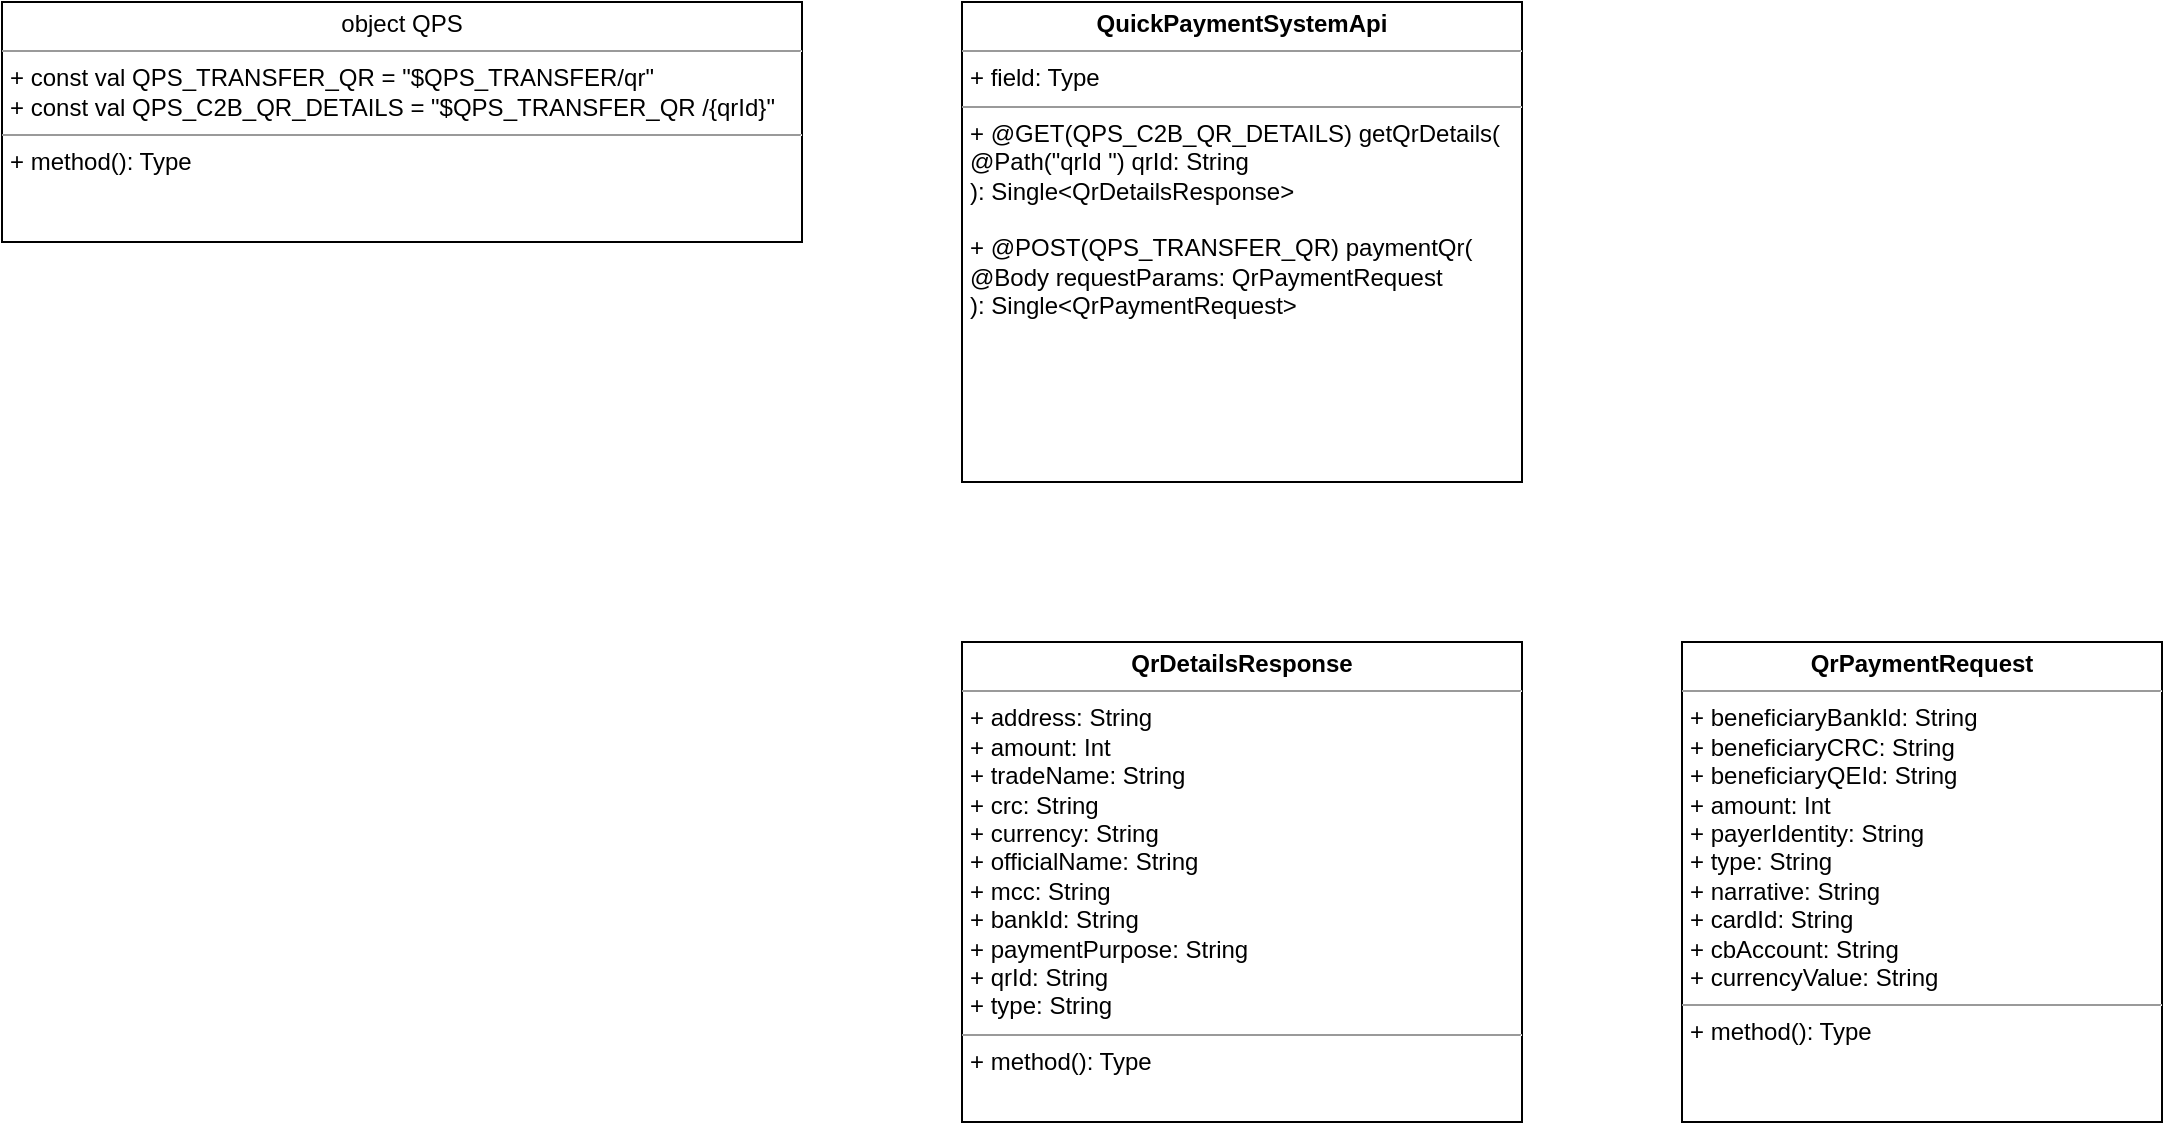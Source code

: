 <mxfile version="15.8.6" type="github">
  <diagram id="-LzsaV0KPUQlTKF1Bxdr" name="Page-1">
    <mxGraphModel dx="677" dy="368" grid="1" gridSize="10" guides="1" tooltips="1" connect="1" arrows="1" fold="1" page="1" pageScale="1" pageWidth="850" pageHeight="1100" math="0" shadow="0">
      <root>
        <mxCell id="0" />
        <mxCell id="1" parent="0" />
        <mxCell id="-ktKiQP-xmmqzKUIf1xt-1" value="&lt;p style=&quot;margin: 0px ; margin-top: 4px ; text-align: center&quot;&gt;object QPS&lt;br&gt;&lt;/p&gt;&lt;hr size=&quot;1&quot;&gt;&lt;p style=&quot;margin: 0px ; margin-left: 4px&quot;&gt;+ const val QPS_TRANSFER_QR = &quot;$QPS_TRANSFER/qr&quot;&lt;/p&gt;&lt;p style=&quot;margin: 0px ; margin-left: 4px&quot;&gt;+ const val QPS_C2B_QR_DETAILS = &quot;$QPS_TRANSFER_QR /{qrId}&quot;&lt;br&gt;&lt;/p&gt;&lt;hr size=&quot;1&quot;&gt;&lt;p style=&quot;margin: 0px ; margin-left: 4px&quot;&gt;+ method(): Type&lt;/p&gt;" style="verticalAlign=top;align=left;overflow=fill;fontSize=12;fontFamily=Helvetica;html=1;" vertex="1" parent="1">
          <mxGeometry x="120" y="200" width="400" height="120" as="geometry" />
        </mxCell>
        <mxCell id="-ktKiQP-xmmqzKUIf1xt-2" value="&lt;p style=&quot;margin: 0px ; margin-top: 4px ; text-align: center&quot;&gt;&lt;b&gt;QuickPaymentSystemApi&lt;/b&gt;&lt;/p&gt;&lt;hr size=&quot;1&quot;&gt;&lt;p style=&quot;margin: 0px ; margin-left: 4px&quot;&gt;+ field: Type&lt;/p&gt;&lt;hr size=&quot;1&quot;&gt;&lt;p style=&quot;margin: 0px ; margin-left: 4px&quot;&gt;+ @GET(QPS_C2B_QR_DETAILS) getQrDetails(&lt;/p&gt;&lt;p style=&quot;margin: 0px ; margin-left: 4px&quot;&gt;@Path(&quot;qrId	&quot;) qrId: String&lt;br&gt;&lt;/p&gt;&lt;p style=&quot;margin: 0px ; margin-left: 4px&quot;&gt;): Single&amp;lt;QrDetailsResponse&amp;gt;&lt;/p&gt;&lt;p style=&quot;margin: 0px ; margin-left: 4px&quot;&gt;&lt;br&gt;&lt;/p&gt;&lt;p style=&quot;margin: 0px ; margin-left: 4px&quot;&gt;+ @POST(QPS_TRANSFER_QR) paymentQr(&lt;/p&gt;&lt;p style=&quot;margin: 0px ; margin-left: 4px&quot;&gt;@Body requestParams: QrPaymentRequest&lt;br&gt;&lt;/p&gt;&lt;p style=&quot;margin: 0px ; margin-left: 4px&quot;&gt;): Single&amp;lt;QrPaymentRequest&amp;gt;&lt;br&gt;&lt;/p&gt;" style="verticalAlign=top;align=left;overflow=fill;fontSize=12;fontFamily=Helvetica;html=1;" vertex="1" parent="1">
          <mxGeometry x="600" y="200" width="280" height="240" as="geometry" />
        </mxCell>
        <mxCell id="-ktKiQP-xmmqzKUIf1xt-3" value="&lt;p style=&quot;margin: 0px ; margin-top: 4px ; text-align: center&quot;&gt;&lt;b&gt;QrDetailsResponse&lt;/b&gt;&lt;br&gt;&lt;/p&gt;&lt;hr size=&quot;1&quot;&gt;&lt;p style=&quot;margin: 0px ; margin-left: 4px&quot;&gt;+ address: String&lt;/p&gt;&lt;p style=&quot;margin: 0px ; margin-left: 4px&quot;&gt;+ amount: Int&lt;/p&gt;&lt;p style=&quot;margin: 0px ; margin-left: 4px&quot;&gt;+ tradeName: String&lt;/p&gt;&lt;p style=&quot;margin: 0px ; margin-left: 4px&quot;&gt;+ crc: String&lt;/p&gt;&lt;p style=&quot;margin: 0px ; margin-left: 4px&quot;&gt;+ currency: String&lt;/p&gt;&lt;p style=&quot;margin: 0px ; margin-left: 4px&quot;&gt;+ officialName: String&lt;/p&gt;&lt;p style=&quot;margin: 0px ; margin-left: 4px&quot;&gt;+ mcc: String&lt;/p&gt;&lt;p style=&quot;margin: 0px ; margin-left: 4px&quot;&gt;+ bankId: String&lt;/p&gt;&lt;p style=&quot;margin: 0px ; margin-left: 4px&quot;&gt;+ paymentPurpose: String&lt;/p&gt;&lt;p style=&quot;margin: 0px ; margin-left: 4px&quot;&gt;+ qrId: String&lt;/p&gt;&lt;p style=&quot;margin: 0px ; margin-left: 4px&quot;&gt;+ type: String&lt;br&gt;&lt;/p&gt;&lt;hr size=&quot;1&quot;&gt;&lt;p style=&quot;margin: 0px ; margin-left: 4px&quot;&gt;+ method(): Type&lt;/p&gt;" style="verticalAlign=top;align=left;overflow=fill;fontSize=12;fontFamily=Helvetica;html=1;" vertex="1" parent="1">
          <mxGeometry x="600" y="520" width="280" height="240" as="geometry" />
        </mxCell>
        <mxCell id="-ktKiQP-xmmqzKUIf1xt-4" value="&lt;p style=&quot;margin: 0px ; margin-top: 4px ; text-align: center&quot;&gt;&lt;b&gt;QrPaymentRequest&lt;/b&gt;&lt;/p&gt;&lt;hr size=&quot;1&quot;&gt;&lt;p style=&quot;margin: 0px ; margin-left: 4px&quot;&gt;+ beneficiaryBankId: String&lt;/p&gt;&lt;p style=&quot;margin: 0px ; margin-left: 4px&quot;&gt;+ beneficiaryCRC: String&lt;/p&gt;&lt;p style=&quot;margin: 0px ; margin-left: 4px&quot;&gt;+ beneficiaryQEId: String&lt;/p&gt;&lt;p style=&quot;margin: 0px ; margin-left: 4px&quot;&gt;+ amount: Int&lt;/p&gt;&lt;p style=&quot;margin: 0px ; margin-left: 4px&quot;&gt;+ payerIdentity: String&lt;/p&gt;&lt;p style=&quot;margin: 0px ; margin-left: 4px&quot;&gt;+ type: String&lt;/p&gt;&lt;p style=&quot;margin: 0px ; margin-left: 4px&quot;&gt;+ narrative: String&lt;/p&gt;&lt;p style=&quot;margin: 0px ; margin-left: 4px&quot;&gt;+ cardId: String&lt;/p&gt;&lt;p style=&quot;margin: 0px ; margin-left: 4px&quot;&gt;+ cbAccount: String&lt;/p&gt;&lt;p style=&quot;margin: 0px ; margin-left: 4px&quot;&gt;+ currencyValue: String&lt;br&gt;&lt;/p&gt;&lt;hr size=&quot;1&quot;&gt;&lt;p style=&quot;margin: 0px ; margin-left: 4px&quot;&gt;+ method(): Type&lt;/p&gt;" style="verticalAlign=top;align=left;overflow=fill;fontSize=12;fontFamily=Helvetica;html=1;" vertex="1" parent="1">
          <mxGeometry x="960" y="520" width="240" height="240" as="geometry" />
        </mxCell>
      </root>
    </mxGraphModel>
  </diagram>
</mxfile>
